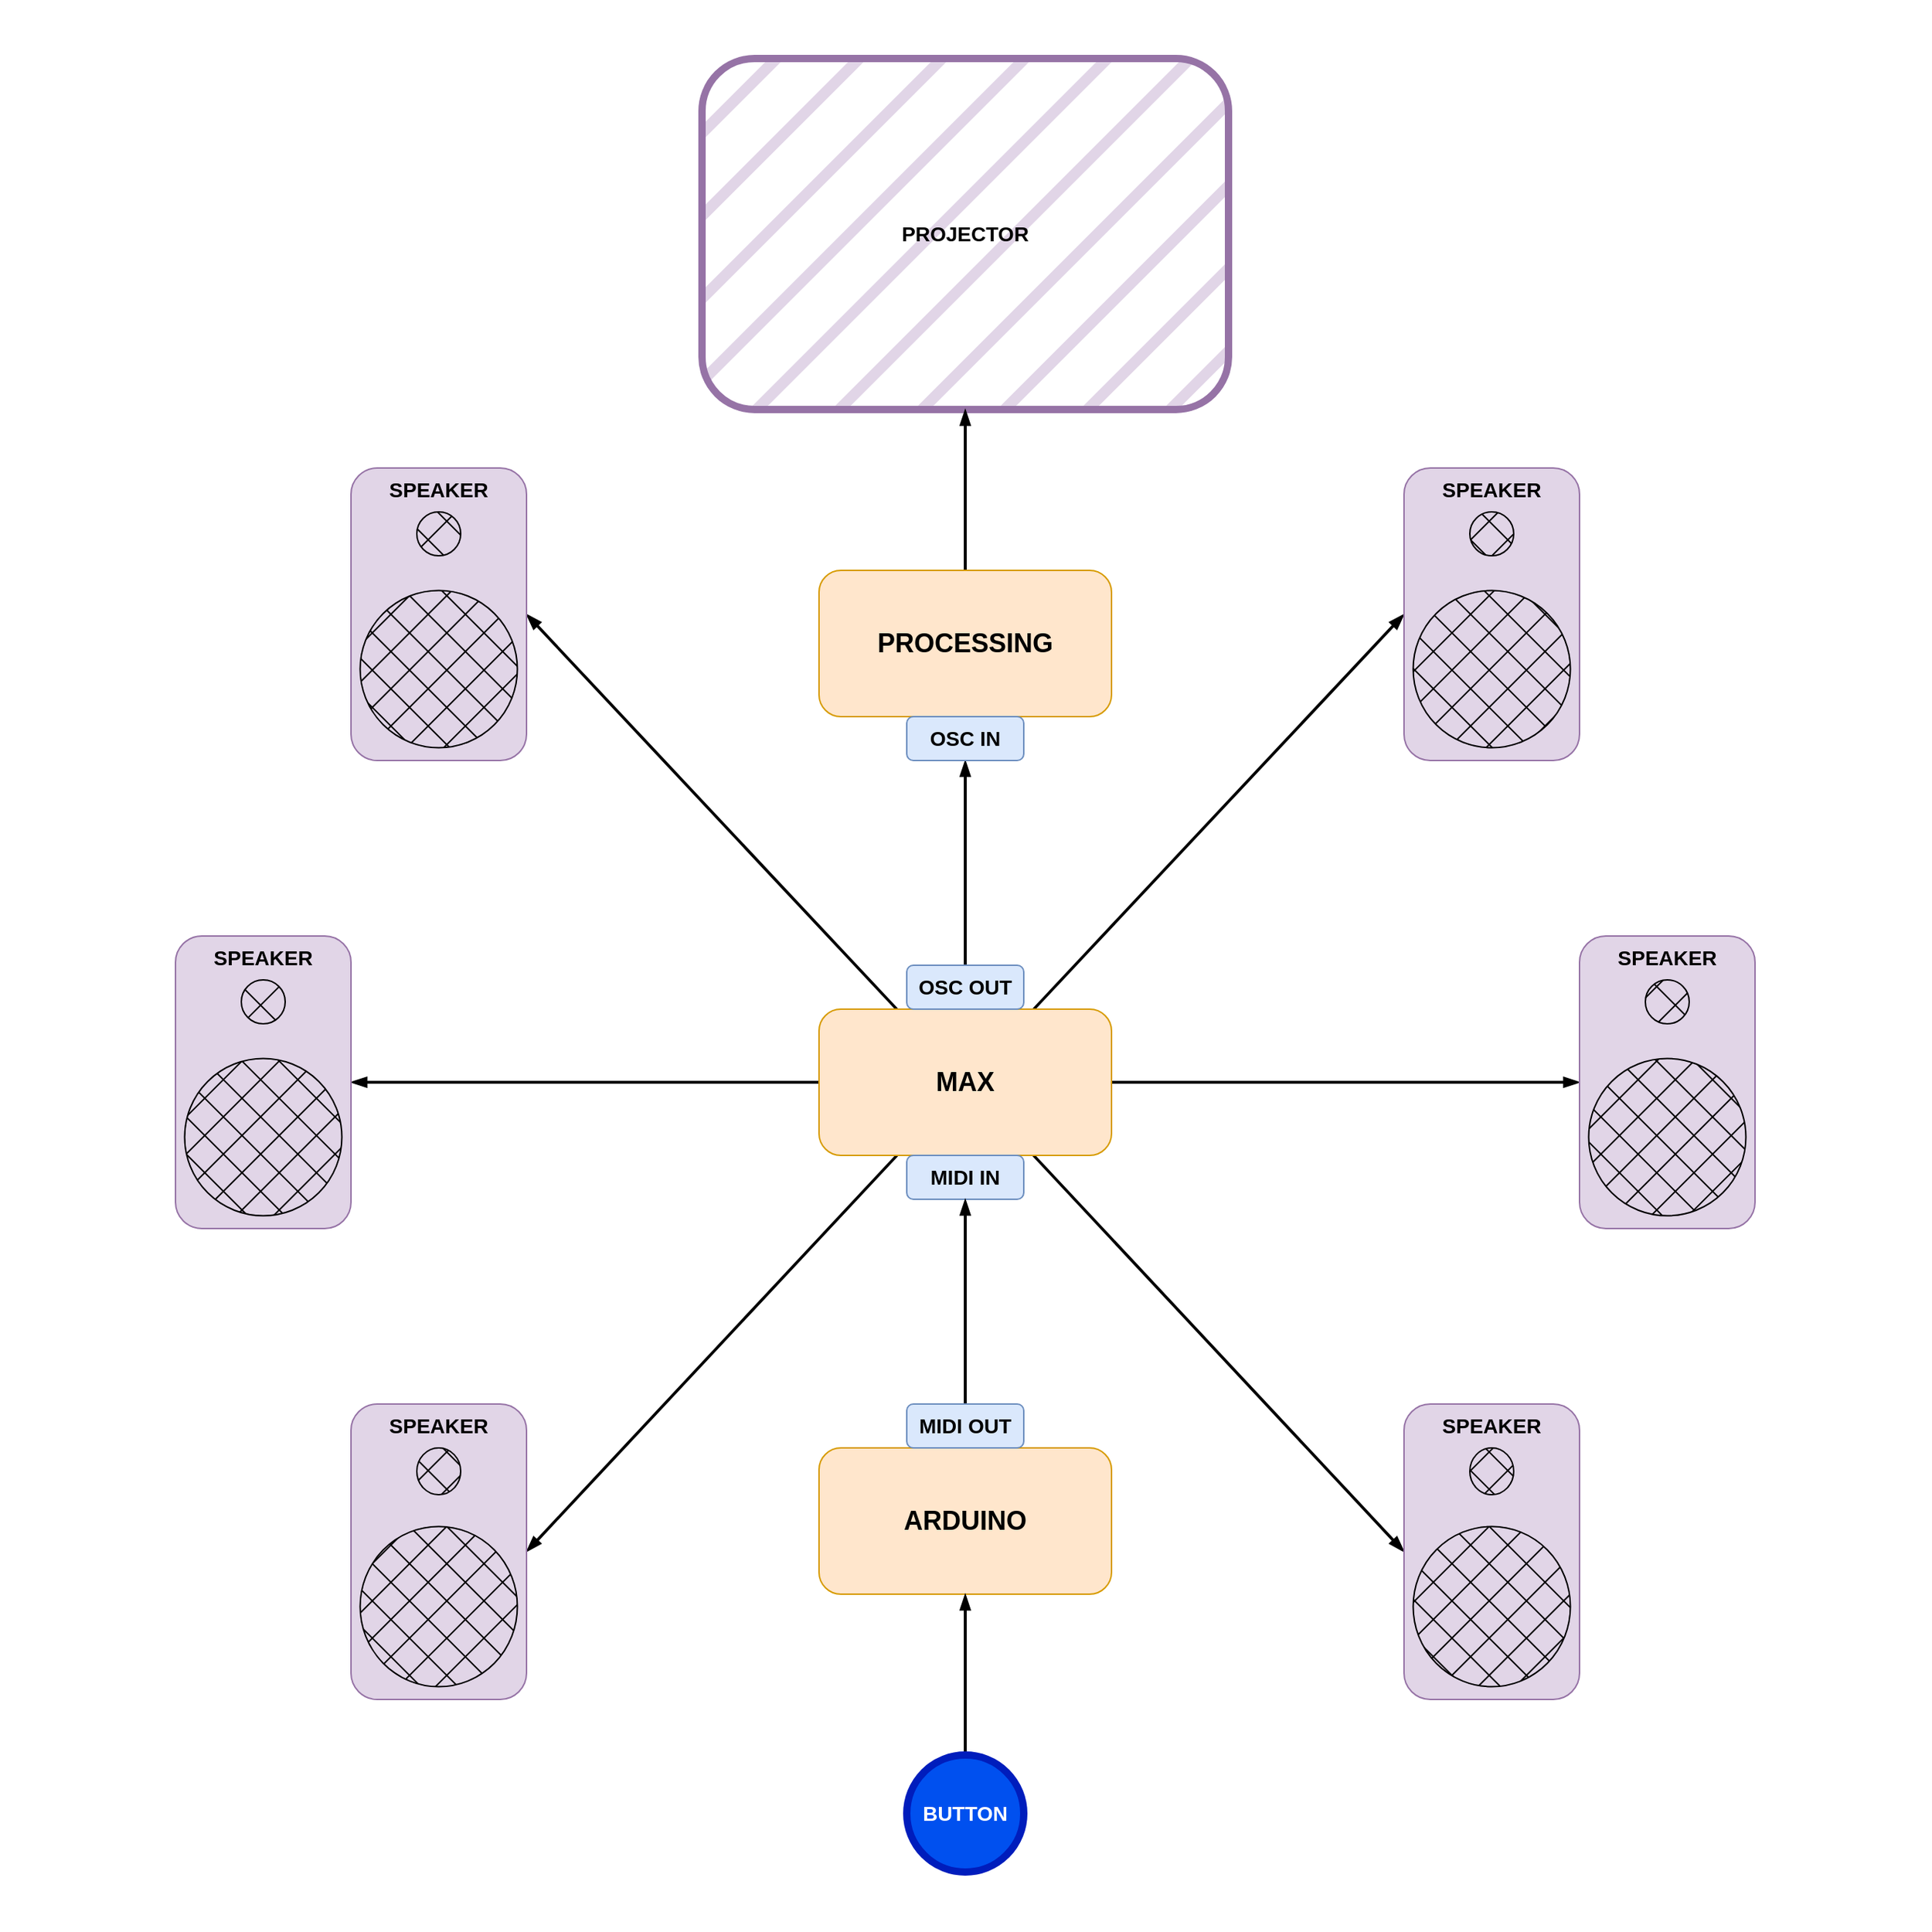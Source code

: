 <mxfile version="20.8.16" type="device"><diagram name="Pagina-1" id="DtLde2WLypWrx3x2Blv-"><mxGraphModel dx="2390" dy="1463" grid="1" gridSize="10" guides="1" tooltips="1" connect="1" arrows="1" fold="1" page="1" pageScale="1" pageWidth="1654" pageHeight="2336" math="0" shadow="0"><root><mxCell id="0"/><mxCell id="1" parent="0"/><mxCell id="6YLOUWc9TzT_zHe3buYj-2" value="ARDUINO" style="rounded=1;whiteSpace=wrap;html=1;fillColor=#ffe6cc;strokeColor=#d79b00;fontStyle=1;fontSize=18;" parent="1" vertex="1"><mxGeometry x="720" y="1110" width="200" height="100" as="geometry"/></mxCell><mxCell id="6YLOUWc9TzT_zHe3buYj-4" value="PROJECTOR" style="rounded=1;whiteSpace=wrap;html=1;fillColor=#e1d5e7;fillStyle=hatch;strokeColor=#9673a6;strokeWidth=5;fontSize=14;fontStyle=1" parent="1" vertex="1"><mxGeometry x="640" y="160" width="360" height="240" as="geometry"/></mxCell><mxCell id="6YLOUWc9TzT_zHe3buYj-16" style="edgeStyle=orthogonalEdgeStyle;rounded=0;orthogonalLoop=1;jettySize=auto;html=1;entryX=0.5;entryY=1;entryDx=0;entryDy=0;strokeWidth=2;endArrow=blockThin;endFill=1;fontSize=14;fontStyle=1" parent="1" source="6YLOUWc9TzT_zHe3buYj-5" target="6YLOUWc9TzT_zHe3buYj-4" edge="1"><mxGeometry relative="1" as="geometry"/></mxCell><mxCell id="6YLOUWc9TzT_zHe3buYj-5" value="PROCESSING" style="rounded=1;whiteSpace=wrap;html=1;fillColor=#ffe6cc;strokeColor=#d79b00;fontStyle=1;fontSize=18;" parent="1" vertex="1"><mxGeometry x="720" y="510" width="200" height="100" as="geometry"/></mxCell><mxCell id="6YLOUWc9TzT_zHe3buYj-23" style="edgeStyle=orthogonalEdgeStyle;rounded=0;orthogonalLoop=1;jettySize=auto;html=1;entryX=1;entryY=0.5;entryDx=0;entryDy=0;strokeWidth=2;endArrow=blockThin;endFill=1;fontSize=14;fontStyle=1" parent="1" source="6YLOUWc9TzT_zHe3buYj-6" target="6YLOUWc9TzT_zHe3buYj-17" edge="1"><mxGeometry relative="1" as="geometry"/></mxCell><mxCell id="6YLOUWc9TzT_zHe3buYj-24" style="edgeStyle=orthogonalEdgeStyle;rounded=0;orthogonalLoop=1;jettySize=auto;html=1;entryX=0;entryY=0.5;entryDx=0;entryDy=0;strokeWidth=2;endArrow=blockThin;endFill=1;fontSize=14;fontStyle=1" parent="1" source="6YLOUWc9TzT_zHe3buYj-6" target="6YLOUWc9TzT_zHe3buYj-20" edge="1"><mxGeometry relative="1" as="geometry"/></mxCell><mxCell id="XcOrpwbtsa07GD_156s7-13" style="rounded=0;orthogonalLoop=1;jettySize=auto;html=1;entryX=0;entryY=0.5;entryDx=0;entryDy=0;strokeWidth=2;endArrow=blockThin;endFill=1;fontSize=14;fontStyle=1" edge="1" parent="1" source="6YLOUWc9TzT_zHe3buYj-6" target="XcOrpwbtsa07GD_156s7-7"><mxGeometry relative="1" as="geometry"/></mxCell><mxCell id="XcOrpwbtsa07GD_156s7-14" style="edgeStyle=none;rounded=0;orthogonalLoop=1;jettySize=auto;html=1;entryX=0;entryY=0.5;entryDx=0;entryDy=0;strokeWidth=2;endArrow=blockThin;endFill=1;fontSize=14;fontStyle=1" edge="1" parent="1" source="6YLOUWc9TzT_zHe3buYj-6" target="XcOrpwbtsa07GD_156s7-10"><mxGeometry relative="1" as="geometry"/></mxCell><mxCell id="XcOrpwbtsa07GD_156s7-15" style="edgeStyle=none;rounded=0;orthogonalLoop=1;jettySize=auto;html=1;entryX=1;entryY=0.5;entryDx=0;entryDy=0;strokeWidth=2;endArrow=blockThin;endFill=1;fontSize=14;fontStyle=1" edge="1" parent="1" source="6YLOUWc9TzT_zHe3buYj-6" target="XcOrpwbtsa07GD_156s7-1"><mxGeometry relative="1" as="geometry"/></mxCell><mxCell id="XcOrpwbtsa07GD_156s7-16" style="edgeStyle=none;rounded=0;orthogonalLoop=1;jettySize=auto;html=1;entryX=1;entryY=0.5;entryDx=0;entryDy=0;strokeWidth=2;endArrow=blockThin;endFill=1;fontSize=14;fontStyle=1" edge="1" parent="1" source="6YLOUWc9TzT_zHe3buYj-6" target="XcOrpwbtsa07GD_156s7-4"><mxGeometry relative="1" as="geometry"/></mxCell><mxCell id="6YLOUWc9TzT_zHe3buYj-6" value="MAX" style="rounded=1;whiteSpace=wrap;html=1;fillColor=#ffe6cc;strokeColor=#d79b00;fontStyle=1;fontSize=18;" parent="1" vertex="1"><mxGeometry x="720" y="810" width="200" height="100" as="geometry"/></mxCell><mxCell id="6YLOUWc9TzT_zHe3buYj-7" value="MIDI IN" style="rounded=1;whiteSpace=wrap;html=1;fillColor=#dae8fc;strokeColor=#6c8ebf;fontStyle=1;fontSize=14;" parent="1" vertex="1"><mxGeometry x="780" y="910" width="80" height="30" as="geometry"/></mxCell><mxCell id="6YLOUWc9TzT_zHe3buYj-9" style="edgeStyle=orthogonalEdgeStyle;rounded=0;orthogonalLoop=1;jettySize=auto;html=1;entryX=0.5;entryY=1;entryDx=0;entryDy=0;strokeWidth=2;endArrow=blockThin;endFill=1;fontStyle=1;fontSize=14;" parent="1" source="6YLOUWc9TzT_zHe3buYj-8" target="6YLOUWc9TzT_zHe3buYj-7" edge="1"><mxGeometry relative="1" as="geometry"/></mxCell><mxCell id="6YLOUWc9TzT_zHe3buYj-8" value="MIDI OUT" style="rounded=1;whiteSpace=wrap;html=1;fillColor=#dae8fc;strokeColor=#6c8ebf;fontStyle=1;fontSize=14;" parent="1" vertex="1"><mxGeometry x="780" y="1080" width="80" height="30" as="geometry"/></mxCell><mxCell id="6YLOUWc9TzT_zHe3buYj-12" style="edgeStyle=orthogonalEdgeStyle;rounded=0;orthogonalLoop=1;jettySize=auto;html=1;entryX=0.5;entryY=1;entryDx=0;entryDy=0;strokeWidth=2;endArrow=blockThin;endFill=1;fontStyle=1;fontSize=14;" parent="1" source="6YLOUWc9TzT_zHe3buYj-10" target="6YLOUWc9TzT_zHe3buYj-11" edge="1"><mxGeometry relative="1" as="geometry"/></mxCell><mxCell id="6YLOUWc9TzT_zHe3buYj-10" value="OSC OUT" style="rounded=1;whiteSpace=wrap;html=1;fillColor=#dae8fc;strokeColor=#6c8ebf;fontStyle=1;fontSize=14;" parent="1" vertex="1"><mxGeometry x="780" y="780" width="80" height="30" as="geometry"/></mxCell><mxCell id="6YLOUWc9TzT_zHe3buYj-11" value="OSC IN" style="rounded=1;whiteSpace=wrap;html=1;fillColor=#dae8fc;strokeColor=#6c8ebf;fontStyle=1;fontSize=14;" parent="1" vertex="1"><mxGeometry x="780" y="610" width="80" height="30" as="geometry"/></mxCell><mxCell id="6YLOUWc9TzT_zHe3buYj-14" style="edgeStyle=orthogonalEdgeStyle;rounded=0;orthogonalLoop=1;jettySize=auto;html=1;entryX=0.5;entryY=1;entryDx=0;entryDy=0;strokeWidth=2;endArrow=blockThin;endFill=1;fontStyle=1;fontSize=14;" parent="1" source="6YLOUWc9TzT_zHe3buYj-13" target="6YLOUWc9TzT_zHe3buYj-2" edge="1"><mxGeometry relative="1" as="geometry"/></mxCell><mxCell id="6YLOUWc9TzT_zHe3buYj-13" value="BUTTON" style="ellipse;whiteSpace=wrap;html=1;aspect=fixed;fillColor=#0050ef;strokeColor=#001DBC;fontStyle=1;strokeWidth=5;fontColor=#ffffff;fontSize=14;" parent="1" vertex="1"><mxGeometry x="780" y="1320" width="80" height="80" as="geometry"/></mxCell><mxCell id="6YLOUWc9TzT_zHe3buYj-17" value="SPEAKER" style="rounded=1;whiteSpace=wrap;html=1;fillColor=#e1d5e7;strokeColor=#9673a6;verticalAlign=top;fontSize=14;fontStyle=1" parent="1" vertex="1"><mxGeometry x="280" y="760" width="120" height="200" as="geometry"/></mxCell><mxCell id="6YLOUWc9TzT_zHe3buYj-18" value="" style="ellipse;whiteSpace=wrap;html=1;aspect=fixed;fillColor=#000000;fillStyle=cross-hatch;fontSize=14;fontStyle=1" parent="1" vertex="1"><mxGeometry x="325" y="790" width="30" height="30" as="geometry"/></mxCell><mxCell id="6YLOUWc9TzT_zHe3buYj-19" value="" style="ellipse;whiteSpace=wrap;html=1;aspect=fixed;fillStyle=cross-hatch;fillColor=#000000;fontSize=14;fontStyle=1" parent="1" vertex="1"><mxGeometry x="286.25" y="843.75" width="107.5" height="107.5" as="geometry"/></mxCell><mxCell id="6YLOUWc9TzT_zHe3buYj-20" value="SPEAKER" style="rounded=1;whiteSpace=wrap;html=1;fillColor=#e1d5e7;strokeColor=#9673a6;verticalAlign=top;fontSize=14;fontStyle=1" parent="1" vertex="1"><mxGeometry x="1240" y="760" width="120" height="200" as="geometry"/></mxCell><mxCell id="6YLOUWc9TzT_zHe3buYj-21" value="" style="ellipse;whiteSpace=wrap;html=1;aspect=fixed;fillColor=#000000;fillStyle=cross-hatch;fontSize=14;fontStyle=1" parent="1" vertex="1"><mxGeometry x="1285" y="790" width="30" height="30" as="geometry"/></mxCell><mxCell id="6YLOUWc9TzT_zHe3buYj-22" value="" style="ellipse;whiteSpace=wrap;html=1;aspect=fixed;fillStyle=cross-hatch;fillColor=#000000;fontSize=14;fontStyle=1" parent="1" vertex="1"><mxGeometry x="1246.25" y="843.75" width="107.5" height="107.5" as="geometry"/></mxCell><mxCell id="XcOrpwbtsa07GD_156s7-1" value="SPEAKER" style="rounded=1;whiteSpace=wrap;html=1;fillColor=#e1d5e7;strokeColor=#9673a6;verticalAlign=top;fontSize=14;fontStyle=1" vertex="1" parent="1"><mxGeometry x="400" y="440" width="120" height="200" as="geometry"/></mxCell><mxCell id="XcOrpwbtsa07GD_156s7-2" value="" style="ellipse;whiteSpace=wrap;html=1;aspect=fixed;fillColor=#000000;fillStyle=cross-hatch;fontSize=14;fontStyle=1" vertex="1" parent="1"><mxGeometry x="445" y="470" width="30" height="30" as="geometry"/></mxCell><mxCell id="XcOrpwbtsa07GD_156s7-3" value="" style="ellipse;whiteSpace=wrap;html=1;aspect=fixed;fillStyle=cross-hatch;fillColor=#000000;fontSize=14;fontStyle=1" vertex="1" parent="1"><mxGeometry x="406.25" y="523.75" width="107.5" height="107.5" as="geometry"/></mxCell><mxCell id="XcOrpwbtsa07GD_156s7-4" value="SPEAKER" style="rounded=1;whiteSpace=wrap;html=1;fillColor=#e1d5e7;strokeColor=#9673a6;verticalAlign=top;fontSize=14;fontStyle=1" vertex="1" parent="1"><mxGeometry x="400" y="1080" width="120" height="202" as="geometry"/></mxCell><mxCell id="XcOrpwbtsa07GD_156s7-5" value="" style="ellipse;whiteSpace=wrap;html=1;aspect=fixed;fillColor=#000000;fillStyle=cross-hatch;fontSize=14;fontStyle=1" vertex="1" parent="1"><mxGeometry x="445" y="1110" width="30" height="32" as="geometry"/></mxCell><mxCell id="XcOrpwbtsa07GD_156s7-6" value="" style="ellipse;whiteSpace=wrap;html=1;aspect=fixed;fillStyle=cross-hatch;fillColor=#000000;fontSize=14;fontStyle=1" vertex="1" parent="1"><mxGeometry x="406.25" y="1163.75" width="107.5" height="109.5" as="geometry"/></mxCell><mxCell id="XcOrpwbtsa07GD_156s7-7" value="SPEAKER" style="rounded=1;whiteSpace=wrap;html=1;fillColor=#e1d5e7;strokeColor=#9673a6;verticalAlign=top;fontSize=14;fontStyle=1" vertex="1" parent="1"><mxGeometry x="1120" y="440" width="120" height="200" as="geometry"/></mxCell><mxCell id="XcOrpwbtsa07GD_156s7-8" value="" style="ellipse;whiteSpace=wrap;html=1;aspect=fixed;fillColor=#000000;fillStyle=cross-hatch;fontSize=14;fontStyle=1" vertex="1" parent="1"><mxGeometry x="1165" y="470" width="30" height="30" as="geometry"/></mxCell><mxCell id="XcOrpwbtsa07GD_156s7-9" value="" style="ellipse;whiteSpace=wrap;html=1;aspect=fixed;fillStyle=cross-hatch;fillColor=#000000;fontSize=14;fontStyle=1" vertex="1" parent="1"><mxGeometry x="1126.25" y="523.75" width="107.5" height="107.5" as="geometry"/></mxCell><mxCell id="XcOrpwbtsa07GD_156s7-10" value="SPEAKER" style="rounded=1;whiteSpace=wrap;html=1;fillColor=#e1d5e7;strokeColor=#9673a6;verticalAlign=top;fontSize=14;fontStyle=1" vertex="1" parent="1"><mxGeometry x="1120" y="1080" width="120" height="202" as="geometry"/></mxCell><mxCell id="XcOrpwbtsa07GD_156s7-11" value="" style="ellipse;whiteSpace=wrap;html=1;aspect=fixed;fillColor=#000000;fillStyle=cross-hatch;fontSize=14;fontStyle=1" vertex="1" parent="1"><mxGeometry x="1165" y="1110" width="30" height="32" as="geometry"/></mxCell><mxCell id="XcOrpwbtsa07GD_156s7-12" value="" style="ellipse;whiteSpace=wrap;html=1;aspect=fixed;fillStyle=cross-hatch;fillColor=#000000;fontSize=14;fontStyle=1" vertex="1" parent="1"><mxGeometry x="1126.25" y="1163.75" width="107.5" height="109.5" as="geometry"/></mxCell><mxCell id="XcOrpwbtsa07GD_156s7-18" value="" style="rounded=0;whiteSpace=wrap;html=1;fillStyle=hatch;strokeWidth=5;fontSize=18;fillColor=none;strokeColor=none;" vertex="1" parent="1"><mxGeometry x="160" y="120" width="1320" height="1320" as="geometry"/></mxCell></root></mxGraphModel></diagram></mxfile>